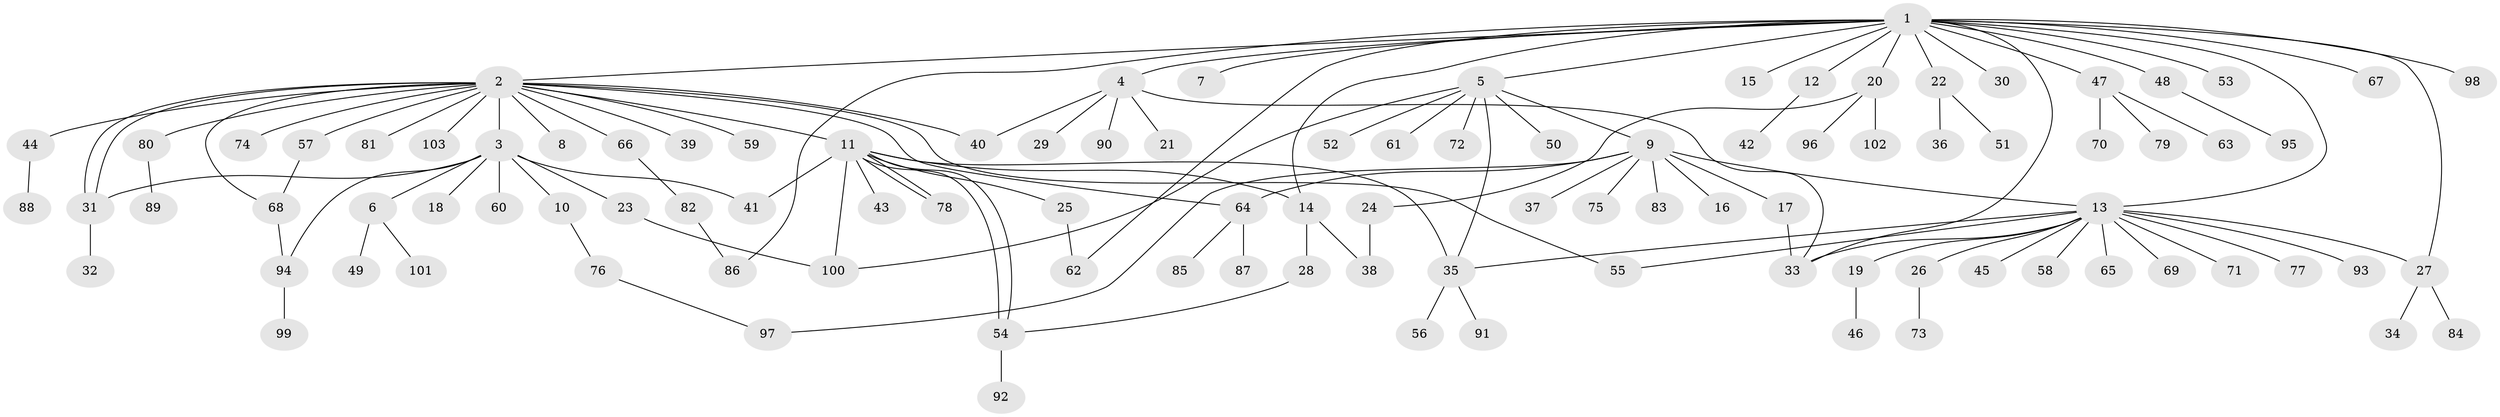 // coarse degree distribution, {25: 0.03333333333333333, 5: 0.1, 1: 0.6666666666666666, 2: 0.2}
// Generated by graph-tools (version 1.1) at 2025/18/03/04/25 18:18:04]
// undirected, 103 vertices, 127 edges
graph export_dot {
graph [start="1"]
  node [color=gray90,style=filled];
  1;
  2;
  3;
  4;
  5;
  6;
  7;
  8;
  9;
  10;
  11;
  12;
  13;
  14;
  15;
  16;
  17;
  18;
  19;
  20;
  21;
  22;
  23;
  24;
  25;
  26;
  27;
  28;
  29;
  30;
  31;
  32;
  33;
  34;
  35;
  36;
  37;
  38;
  39;
  40;
  41;
  42;
  43;
  44;
  45;
  46;
  47;
  48;
  49;
  50;
  51;
  52;
  53;
  54;
  55;
  56;
  57;
  58;
  59;
  60;
  61;
  62;
  63;
  64;
  65;
  66;
  67;
  68;
  69;
  70;
  71;
  72;
  73;
  74;
  75;
  76;
  77;
  78;
  79;
  80;
  81;
  82;
  83;
  84;
  85;
  86;
  87;
  88;
  89;
  90;
  91;
  92;
  93;
  94;
  95;
  96;
  97;
  98;
  99;
  100;
  101;
  102;
  103;
  1 -- 2;
  1 -- 4;
  1 -- 5;
  1 -- 7;
  1 -- 12;
  1 -- 13;
  1 -- 14;
  1 -- 15;
  1 -- 20;
  1 -- 22;
  1 -- 27;
  1 -- 30;
  1 -- 33;
  1 -- 47;
  1 -- 48;
  1 -- 53;
  1 -- 62;
  1 -- 67;
  1 -- 86;
  1 -- 98;
  2 -- 3;
  2 -- 8;
  2 -- 11;
  2 -- 31;
  2 -- 31;
  2 -- 39;
  2 -- 40;
  2 -- 44;
  2 -- 55;
  2 -- 57;
  2 -- 59;
  2 -- 64;
  2 -- 66;
  2 -- 68;
  2 -- 74;
  2 -- 80;
  2 -- 81;
  2 -- 103;
  3 -- 6;
  3 -- 10;
  3 -- 18;
  3 -- 23;
  3 -- 31;
  3 -- 41;
  3 -- 60;
  3 -- 94;
  4 -- 21;
  4 -- 29;
  4 -- 33;
  4 -- 40;
  4 -- 90;
  5 -- 9;
  5 -- 35;
  5 -- 50;
  5 -- 52;
  5 -- 61;
  5 -- 72;
  5 -- 100;
  6 -- 49;
  6 -- 101;
  9 -- 13;
  9 -- 16;
  9 -- 17;
  9 -- 37;
  9 -- 64;
  9 -- 75;
  9 -- 83;
  9 -- 97;
  10 -- 76;
  11 -- 14;
  11 -- 25;
  11 -- 35;
  11 -- 41;
  11 -- 43;
  11 -- 54;
  11 -- 54;
  11 -- 78;
  11 -- 78;
  11 -- 100;
  12 -- 42;
  13 -- 19;
  13 -- 26;
  13 -- 27;
  13 -- 33;
  13 -- 35;
  13 -- 45;
  13 -- 55;
  13 -- 58;
  13 -- 65;
  13 -- 69;
  13 -- 71;
  13 -- 77;
  13 -- 93;
  14 -- 28;
  14 -- 38;
  17 -- 33;
  19 -- 46;
  20 -- 24;
  20 -- 96;
  20 -- 102;
  22 -- 36;
  22 -- 51;
  23 -- 100;
  24 -- 38;
  25 -- 62;
  26 -- 73;
  27 -- 34;
  27 -- 84;
  28 -- 54;
  31 -- 32;
  35 -- 56;
  35 -- 91;
  44 -- 88;
  47 -- 63;
  47 -- 70;
  47 -- 79;
  48 -- 95;
  54 -- 92;
  57 -- 68;
  64 -- 85;
  64 -- 87;
  66 -- 82;
  68 -- 94;
  76 -- 97;
  80 -- 89;
  82 -- 86;
  94 -- 99;
}
